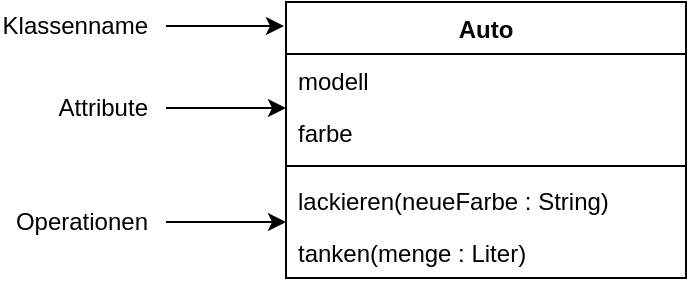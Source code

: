 <mxfile version="12.2.7" type="device" pages="1"><diagram id="aIYWneHh9yT1Cz0JThQu" name="Page-1"><mxGraphModel dx="1422" dy="921" grid="1" gridSize="10" guides="1" tooltips="1" connect="1" arrows="1" fold="1" page="1" pageScale="1" pageWidth="827" pageHeight="1169" math="0" shadow="0"><root><mxCell id="0"/><mxCell id="1" parent="0"/><mxCell id="RfxSVkxjxJ60IjP8c_Dt-1" value="Auto" style="swimlane;fontStyle=1;align=center;verticalAlign=top;childLayout=stackLayout;horizontal=1;startSize=26;horizontalStack=0;resizeParent=1;resizeParentMax=0;resizeLast=0;collapsible=1;marginBottom=0;" parent="1" vertex="1"><mxGeometry x="260" y="40" width="200" height="138" as="geometry"/></mxCell><mxCell id="RfxSVkxjxJ60IjP8c_Dt-2" value="modell" style="text;strokeColor=none;fillColor=none;align=left;verticalAlign=top;spacingLeft=4;spacingRight=4;overflow=hidden;rotatable=0;points=[[0,0.5],[1,0.5]];portConstraint=eastwest;" parent="RfxSVkxjxJ60IjP8c_Dt-1" vertex="1"><mxGeometry y="26" width="200" height="26" as="geometry"/></mxCell><mxCell id="RfxSVkxjxJ60IjP8c_Dt-5" value="farbe" style="text;strokeColor=none;fillColor=none;align=left;verticalAlign=top;spacingLeft=4;spacingRight=4;overflow=hidden;rotatable=0;points=[[0,0.5],[1,0.5]];portConstraint=eastwest;" parent="RfxSVkxjxJ60IjP8c_Dt-1" vertex="1"><mxGeometry y="52" width="200" height="26" as="geometry"/></mxCell><mxCell id="RfxSVkxjxJ60IjP8c_Dt-3" value="" style="line;strokeWidth=1;fillColor=none;align=left;verticalAlign=middle;spacingTop=-1;spacingLeft=3;spacingRight=3;rotatable=0;labelPosition=right;points=[];portConstraint=eastwest;" parent="RfxSVkxjxJ60IjP8c_Dt-1" vertex="1"><mxGeometry y="78" width="200" height="8" as="geometry"/></mxCell><mxCell id="RfxSVkxjxJ60IjP8c_Dt-6" value="lackieren(neueFarbe : String)" style="text;strokeColor=none;fillColor=none;align=left;verticalAlign=top;spacingLeft=4;spacingRight=4;overflow=hidden;rotatable=0;points=[[0,0.5],[1,0.5]];portConstraint=eastwest;" parent="RfxSVkxjxJ60IjP8c_Dt-1" vertex="1"><mxGeometry y="86" width="200" height="26" as="geometry"/></mxCell><mxCell id="RfxSVkxjxJ60IjP8c_Dt-7" value="tanken(menge : Liter)" style="text;strokeColor=none;fillColor=none;align=left;verticalAlign=top;spacingLeft=4;spacingRight=4;overflow=hidden;rotatable=0;points=[[0,0.5],[1,0.5]];portConstraint=eastwest;" parent="RfxSVkxjxJ60IjP8c_Dt-1" vertex="1"><mxGeometry y="112" width="200" height="26" as="geometry"/></mxCell><mxCell id="lQJu7Iq6KirGAEWzyMi0-1" value="Klassenname" style="endArrow=classic;html=1;entryX=-0.005;entryY=0.087;entryDx=0;entryDy=0;entryPerimeter=0;align=right;verticalAlign=middle;spacing=10;fontSize=12;" edge="1" parent="1" target="RfxSVkxjxJ60IjP8c_Dt-1"><mxGeometry x="-1" width="50" height="50" relative="1" as="geometry"><mxPoint x="200" y="52" as="sourcePoint"/><mxPoint x="200" y="70" as="targetPoint"/><mxPoint as="offset"/></mxGeometry></mxCell><mxCell id="lQJu7Iq6KirGAEWzyMi0-2" value="Attribute" style="endArrow=classic;html=1;align=right;spacing=10;fontSize=12;" edge="1" parent="1"><mxGeometry x="-1" width="50" height="50" relative="1" as="geometry"><mxPoint x="200" y="93" as="sourcePoint"/><mxPoint x="260" y="93" as="targetPoint"/><mxPoint as="offset"/></mxGeometry></mxCell><mxCell id="lQJu7Iq6KirGAEWzyMi0-3" value="Operationen" style="endArrow=classic;html=1;entryX=-0.005;entryY=0.087;entryDx=0;entryDy=0;entryPerimeter=0;align=right;spacing=10;fontSize=12;" edge="1" parent="1"><mxGeometry x="-1" width="50" height="50" relative="1" as="geometry"><mxPoint x="200" y="150" as="sourcePoint"/><mxPoint x="260" y="150.006" as="targetPoint"/><mxPoint as="offset"/></mxGeometry></mxCell></root></mxGraphModel></diagram></mxfile>